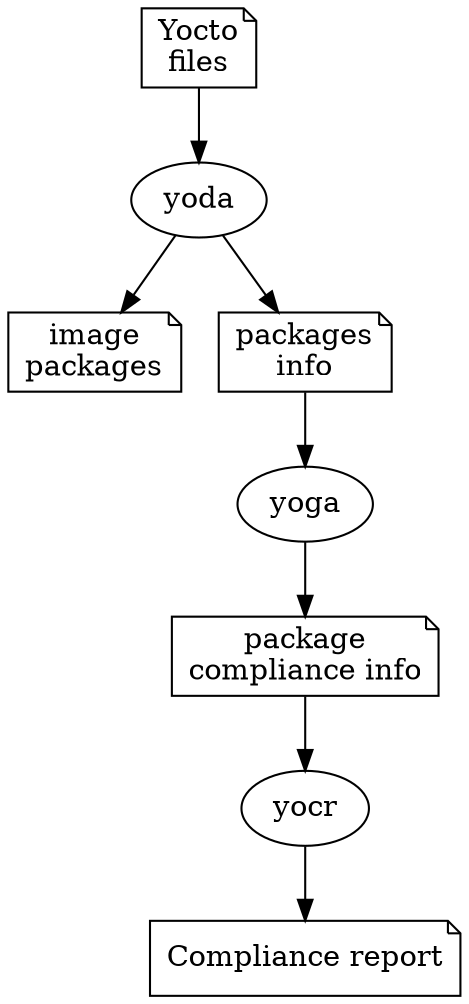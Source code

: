 digraph graphname {
    yoctoout [label="Yocto\nfiles", shape=note];
    yoda [label="yoda"];
    imout [label="image\npackages", shape=note];
    packout [label="packages\ninfo", shape=note];
    yoctoout -> yoda;
    yoda -> imout;
    yoda -> packout;
    yoga [label="yoga"];
    yogaout [label="package\ncompliance info", shape=note];
    packout -> yoga;
    yoga -> yogaout;
    yocr [label="yocr"];
    yocrout [label="Compliance report", shape=note];
    yogaout -> yocr;
    yocr -> yocrout;
}
